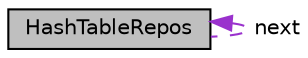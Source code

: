 digraph "HashTableRepos"
{
 // LATEX_PDF_SIZE
  edge [fontname="Helvetica",fontsize="10",labelfontname="Helvetica",labelfontsize="10"];
  node [fontname="Helvetica",fontsize="10",shape=record];
  Node1 [label="HashTableRepos",height=0.2,width=0.4,color="black", fillcolor="grey75", style="filled", fontcolor="black",tooltip="Definição dos elementos da Hashtable dos repositórios."];
  Node1 -> Node1 [dir="back",color="darkorchid3",fontsize="10",style="dashed",label=" next" ,fontname="Helvetica"];
}
